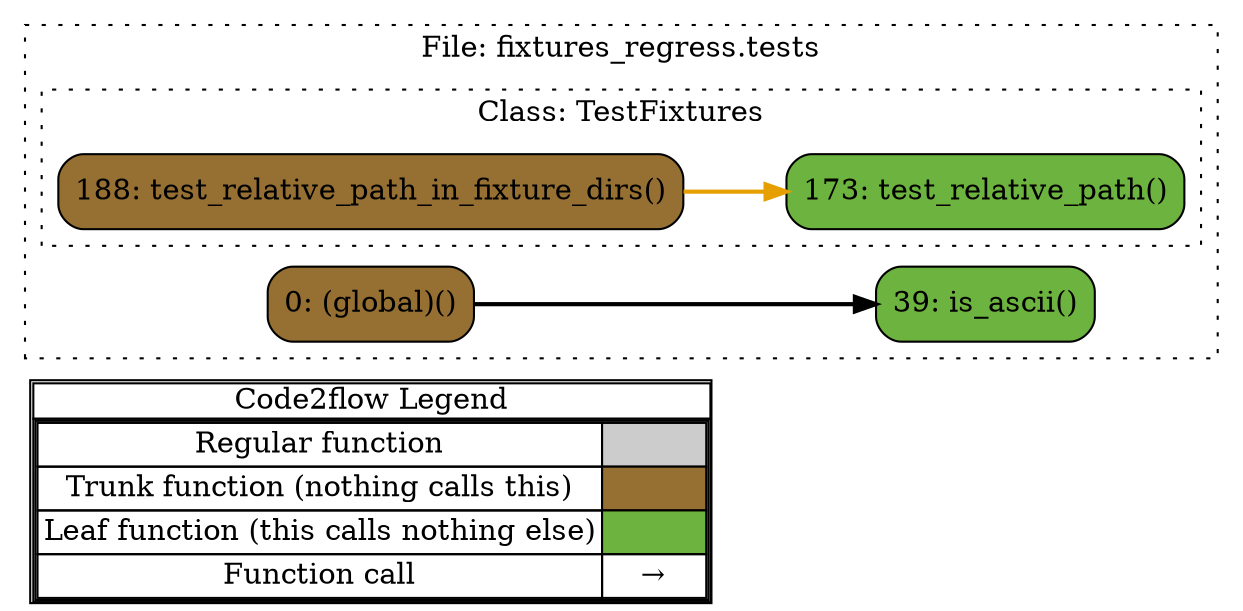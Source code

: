 digraph G {
concentrate=true;
splines="ortho";
rankdir="LR";
subgraph legend{
    rank = min;
    label = "legend";
    Legend [shape=none, margin=0, label = <
        <table cellspacing="0" cellpadding="0" border="1"><tr><td>Code2flow Legend</td></tr><tr><td>
        <table cellspacing="0">
        <tr><td>Regular function</td><td width="50px" bgcolor='#cccccc'></td></tr>
        <tr><td>Trunk function (nothing calls this)</td><td bgcolor='#966F33'></td></tr>
        <tr><td>Leaf function (this calls nothing else)</td><td bgcolor='#6db33f'></td></tr>
        <tr><td>Function call</td><td><font color='black'>&#8594;</font></td></tr>
        </table></td></tr></table>
        >];
}node_4b389b78 [label="0: (global)()" name="fixtures_regress.tests::(global)" shape="rect" style="rounded,filled" fillcolor="#966F33" ];
node_2e7c5713 [label="173: test_relative_path()" name="fixtures_regress.tests::TestFixtures.test_relative_path" shape="rect" style="rounded,filled" fillcolor="#6db33f" ];
node_2120e2a9 [label="188: test_relative_path_in_fixture_dirs()" name="fixtures_regress.tests::TestFixtures.test_relative_path_in_fixture_dirs" shape="rect" style="rounded,filled" fillcolor="#966F33" ];
node_946f0570 [label="39: is_ascii()" name="fixtures_regress.tests::is_ascii" shape="rect" style="rounded,filled" fillcolor="#6db33f" ];
node_4b389b78 -> node_946f0570 [color="#000000" penwidth="2"];
node_2120e2a9 -> node_2e7c5713 [color="#E69F00" penwidth="2"];
subgraph cluster_294fa459 {
    node_946f0570 node_4b389b78;
    label="File: fixtures_regress.tests";
    name="fixtures_regress.tests";
    style="filled";
    graph[style=dotted];
    subgraph cluster_a04fcb51 {
        node_2e7c5713 node_2120e2a9;
        label="Class: TestFixtures";
        name="TestFixtures";
        style="filled";
        graph[style=dotted];
    };
};
}
